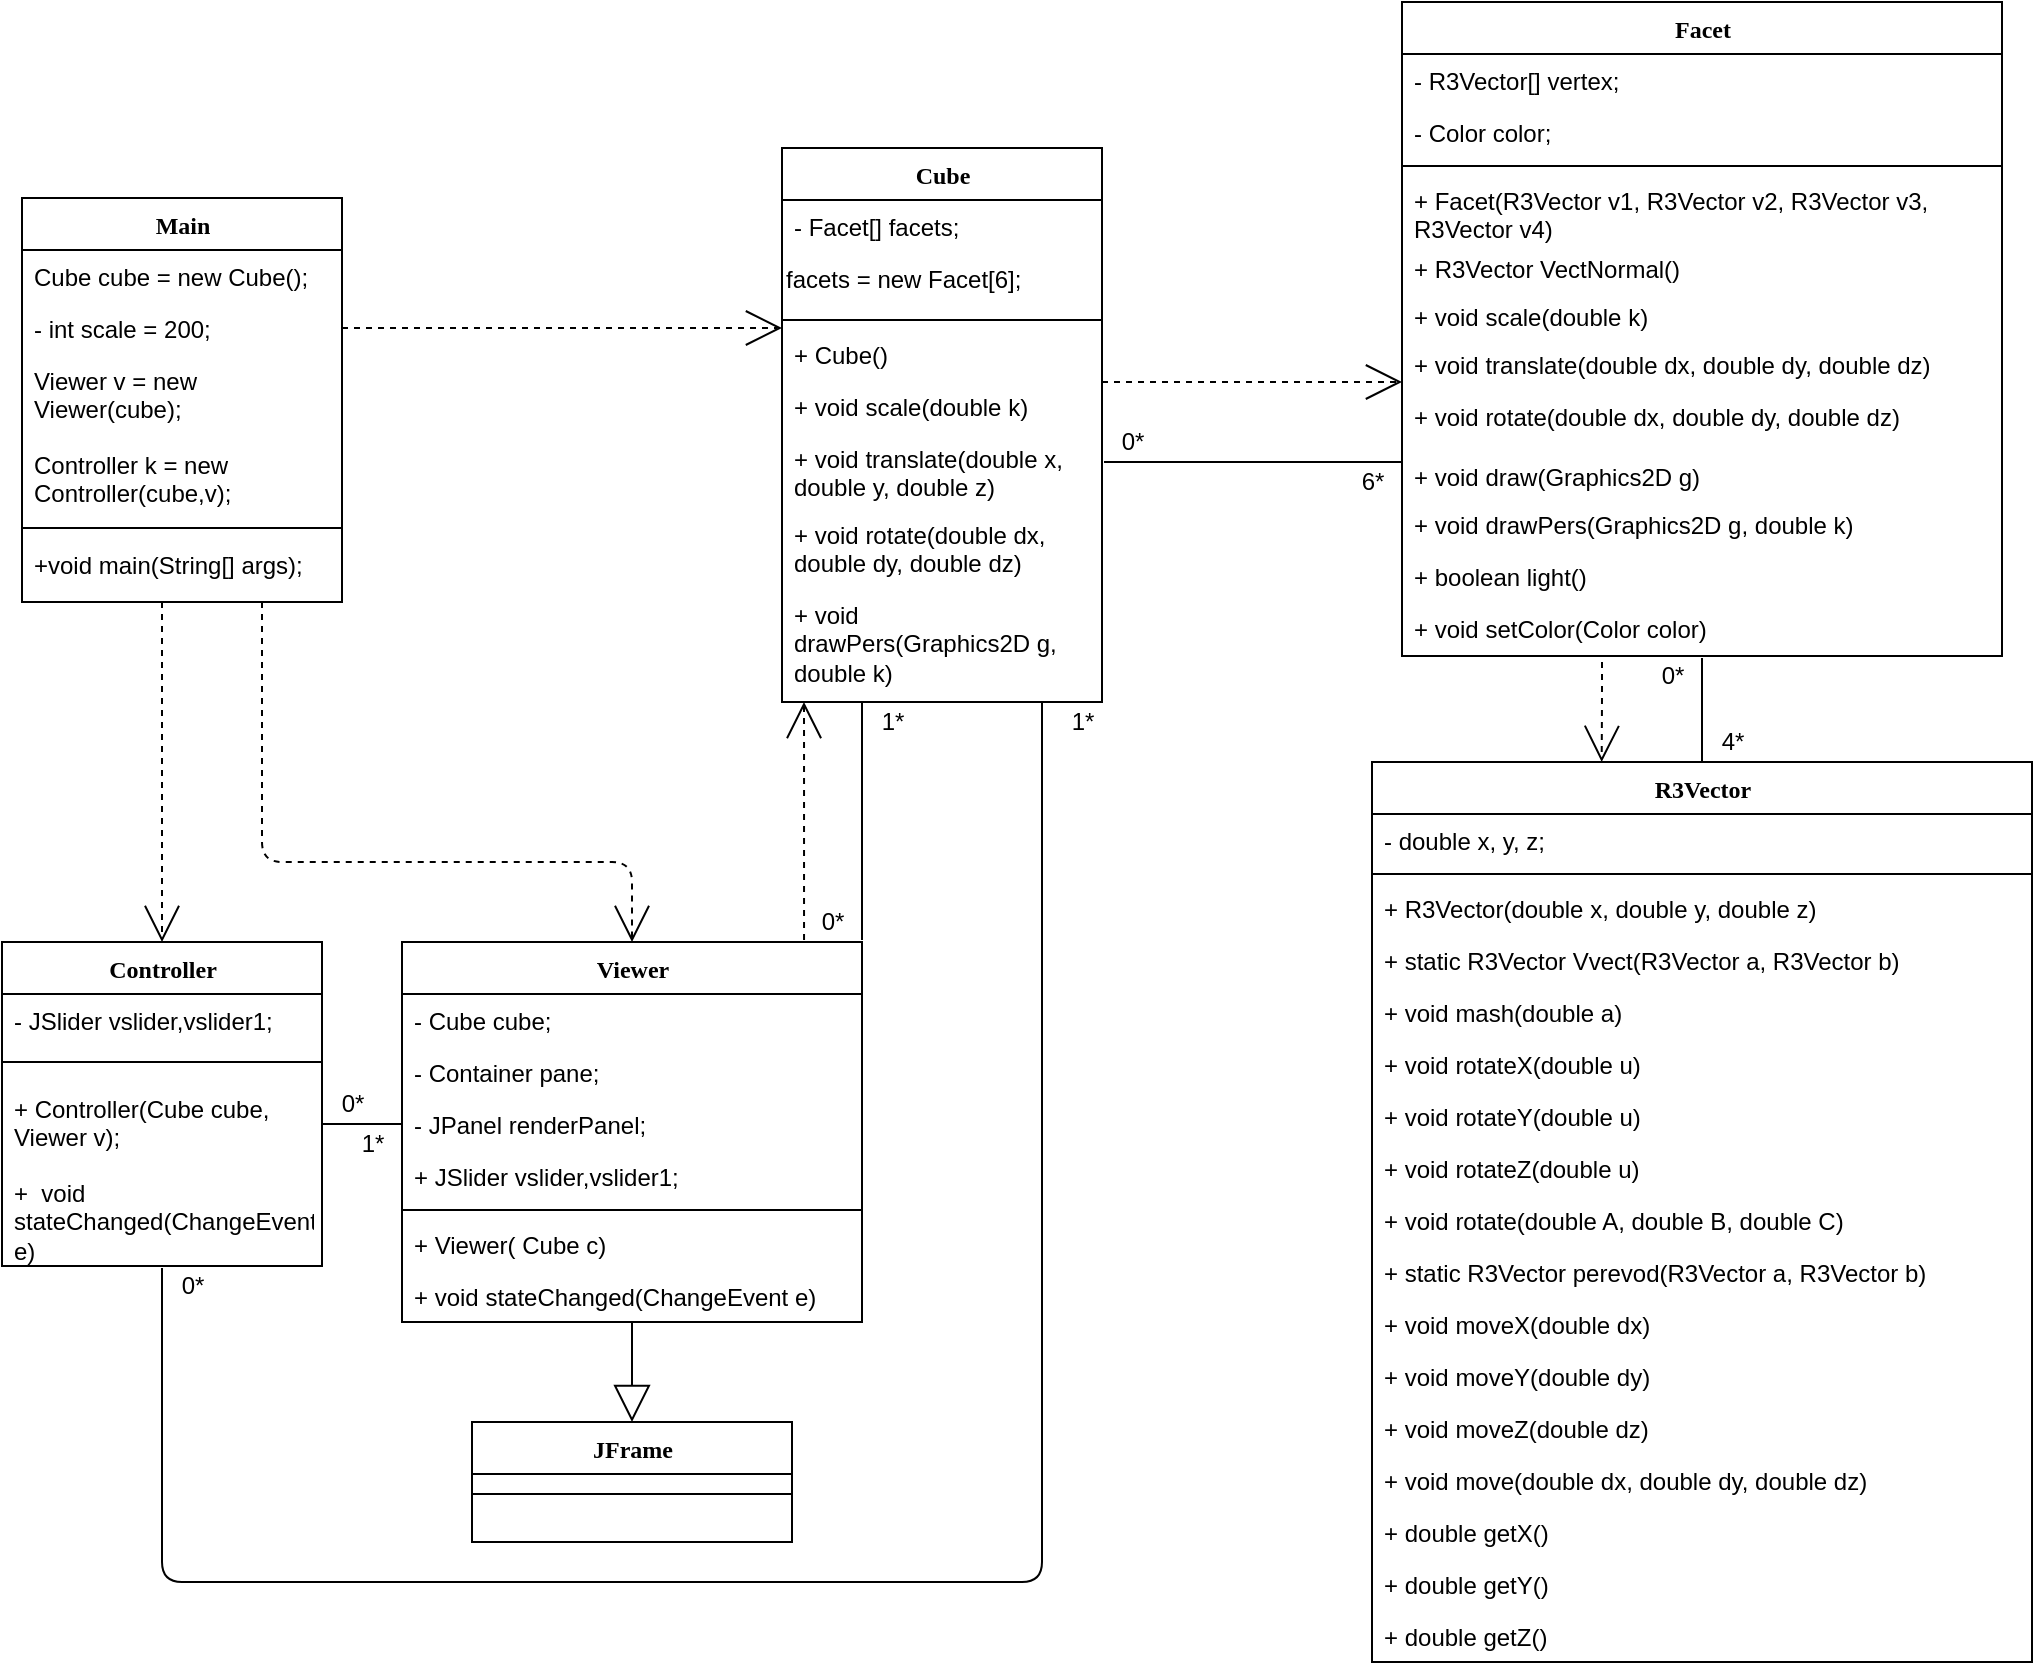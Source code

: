 <mxfile version="12.6.1" type="github"><diagram name="Page-1" id="9f46799a-70d6-7492-0946-bef42562c5a5"><mxGraphModel dx="1100" dy="582" grid="1" gridSize="10" guides="1" tooltips="1" connect="1" arrows="1" fold="1" page="1" pageScale="1" pageWidth="1100" pageHeight="850" background="#ffffff" math="0" shadow="0"><root><mxCell id="0"/><mxCell id="1" parent="0"/><mxCell id="78961159f06e98e8-17" value="Main" style="swimlane;html=1;fontStyle=1;align=center;verticalAlign=top;childLayout=stackLayout;horizontal=1;startSize=26;horizontalStack=0;resizeParent=1;resizeLast=0;collapsible=1;marginBottom=0;swimlaneFillColor=#ffffff;rounded=0;shadow=0;comic=0;labelBackgroundColor=none;strokeWidth=1;fillColor=none;fontFamily=Verdana;fontSize=12" parent="1" vertex="1"><mxGeometry x="50" y="108" width="160" height="202" as="geometry"/></mxCell><mxCell id="78961159f06e98e8-21" value="Cube cube = new Cube();" style="text;html=1;strokeColor=none;fillColor=none;align=left;verticalAlign=top;spacingLeft=4;spacingRight=4;whiteSpace=wrap;overflow=hidden;rotatable=0;points=[[0,0.5],[1,0.5]];portConstraint=eastwest;" parent="78961159f06e98e8-17" vertex="1"><mxGeometry y="26" width="160" height="26" as="geometry"/></mxCell><mxCell id="78961159f06e98e8-23" value="-&amp;nbsp;int scale = 200;" style="text;html=1;strokeColor=none;fillColor=none;align=left;verticalAlign=top;spacingLeft=4;spacingRight=4;whiteSpace=wrap;overflow=hidden;rotatable=0;points=[[0,0.5],[1,0.5]];portConstraint=eastwest;" parent="78961159f06e98e8-17" vertex="1"><mxGeometry y="52" width="160" height="26" as="geometry"/></mxCell><mxCell id="78961159f06e98e8-25" value="Viewer v = new Viewer(cube);" style="text;html=1;strokeColor=none;fillColor=none;align=left;verticalAlign=top;spacingLeft=4;spacingRight=4;whiteSpace=wrap;overflow=hidden;rotatable=0;points=[[0,0.5],[1,0.5]];portConstraint=eastwest;" parent="78961159f06e98e8-17" vertex="1"><mxGeometry y="78" width="160" height="42" as="geometry"/></mxCell><mxCell id="78961159f06e98e8-24" value="Controller k = new Controller(cube,v);" style="text;html=1;strokeColor=none;fillColor=none;align=left;verticalAlign=top;spacingLeft=4;spacingRight=4;whiteSpace=wrap;overflow=hidden;rotatable=0;points=[[0,0.5],[1,0.5]];portConstraint=eastwest;" parent="78961159f06e98e8-17" vertex="1"><mxGeometry y="120" width="160" height="40" as="geometry"/></mxCell><mxCell id="78961159f06e98e8-19" value="" style="line;html=1;strokeWidth=1;fillColor=none;align=left;verticalAlign=middle;spacingTop=-1;spacingLeft=3;spacingRight=3;rotatable=0;labelPosition=right;points=[];portConstraint=eastwest;" parent="78961159f06e98e8-17" vertex="1"><mxGeometry y="160" width="160" height="10" as="geometry"/></mxCell><mxCell id="78961159f06e98e8-20" value="+void main(String[] args);" style="text;html=1;strokeColor=none;fillColor=none;align=left;verticalAlign=top;spacingLeft=4;spacingRight=4;whiteSpace=wrap;overflow=hidden;rotatable=0;points=[[0,0.5],[1,0.5]];portConstraint=eastwest;" parent="78961159f06e98e8-17" vertex="1"><mxGeometry y="170" width="160" height="26" as="geometry"/></mxCell><mxCell id="78961159f06e98e8-30" value="Cube" style="swimlane;html=1;fontStyle=1;align=center;verticalAlign=top;childLayout=stackLayout;horizontal=1;startSize=26;horizontalStack=0;resizeParent=1;resizeLast=0;collapsible=1;marginBottom=0;swimlaneFillColor=#ffffff;rounded=0;shadow=0;comic=0;labelBackgroundColor=none;strokeWidth=1;fillColor=none;fontFamily=Verdana;fontSize=12" parent="1" vertex="1"><mxGeometry x="430" y="83" width="160" height="277" as="geometry"/></mxCell><mxCell id="78961159f06e98e8-31" value="-&amp;nbsp;Facet[] facets;" style="text;html=1;strokeColor=none;fillColor=none;align=left;verticalAlign=top;spacingLeft=4;spacingRight=4;whiteSpace=wrap;overflow=hidden;rotatable=0;points=[[0,0.5],[1,0.5]];portConstraint=eastwest;" parent="78961159f06e98e8-30" vertex="1"><mxGeometry y="26" width="160" height="26" as="geometry"/></mxCell><mxCell id="7Vi1hCQxp2awUaXd2gyQ-91" value="facets = new Facet[6];" style="text;html=1;" vertex="1" parent="78961159f06e98e8-30"><mxGeometry y="52" width="160" height="30" as="geometry"/></mxCell><mxCell id="78961159f06e98e8-38" value="" style="line;html=1;strokeWidth=1;fillColor=none;align=left;verticalAlign=middle;spacingTop=-1;spacingLeft=3;spacingRight=3;rotatable=0;labelPosition=right;points=[];portConstraint=eastwest;" parent="78961159f06e98e8-30" vertex="1"><mxGeometry y="82" width="160" height="8" as="geometry"/></mxCell><mxCell id="78961159f06e98e8-39" value="+&amp;nbsp;Cube()" style="text;html=1;strokeColor=none;fillColor=none;align=left;verticalAlign=top;spacingLeft=4;spacingRight=4;whiteSpace=wrap;overflow=hidden;rotatable=0;points=[[0,0.5],[1,0.5]];portConstraint=eastwest;" parent="78961159f06e98e8-30" vertex="1"><mxGeometry y="90" width="160" height="26" as="geometry"/></mxCell><mxCell id="78961159f06e98e8-40" value="+&amp;nbsp;void scale(double k)" style="text;html=1;strokeColor=none;fillColor=none;align=left;verticalAlign=top;spacingLeft=4;spacingRight=4;whiteSpace=wrap;overflow=hidden;rotatable=0;points=[[0,0.5],[1,0.5]];portConstraint=eastwest;" parent="78961159f06e98e8-30" vertex="1"><mxGeometry y="116" width="160" height="26" as="geometry"/></mxCell><mxCell id="78961159f06e98e8-42" value="+&amp;nbsp;void translate(double x, double y, double z)" style="text;html=1;strokeColor=none;fillColor=none;align=left;verticalAlign=top;spacingLeft=4;spacingRight=4;whiteSpace=wrap;overflow=hidden;rotatable=0;points=[[0,0.5],[1,0.5]];portConstraint=eastwest;" parent="78961159f06e98e8-30" vertex="1"><mxGeometry y="142" width="160" height="38" as="geometry"/></mxCell><mxCell id="7Vi1hCQxp2awUaXd2gyQ-45" value="+&amp;nbsp;void rotate(double dx, double dy, double dz)" style="text;html=1;strokeColor=none;fillColor=none;align=left;verticalAlign=top;spacingLeft=4;spacingRight=4;whiteSpace=wrap;overflow=hidden;rotatable=0;points=[[0,0.5],[1,0.5]];portConstraint=eastwest;" vertex="1" parent="78961159f06e98e8-30"><mxGeometry y="180" width="160" height="40" as="geometry"/></mxCell><mxCell id="7Vi1hCQxp2awUaXd2gyQ-47" value="+&amp;nbsp;void drawPers(Graphics2D g, double k)" style="text;html=1;strokeColor=none;fillColor=none;align=left;verticalAlign=top;spacingLeft=4;spacingRight=4;whiteSpace=wrap;overflow=hidden;rotatable=0;points=[[0,0.5],[1,0.5]];portConstraint=eastwest;" vertex="1" parent="78961159f06e98e8-30"><mxGeometry y="220" width="160" height="50" as="geometry"/></mxCell><mxCell id="78961159f06e98e8-43" value="Facet" style="swimlane;html=1;fontStyle=1;align=center;verticalAlign=top;childLayout=stackLayout;horizontal=1;startSize=26;horizontalStack=0;resizeParent=1;resizeLast=0;collapsible=1;marginBottom=0;swimlaneFillColor=#ffffff;rounded=0;shadow=0;comic=0;labelBackgroundColor=none;strokeWidth=1;fillColor=none;fontFamily=Verdana;fontSize=12" parent="1" vertex="1"><mxGeometry x="740" y="10" width="300" height="327" as="geometry"/></mxCell><mxCell id="78961159f06e98e8-44" value="- R3Vector[] vertex;" style="text;html=1;strokeColor=none;fillColor=none;align=left;verticalAlign=top;spacingLeft=4;spacingRight=4;whiteSpace=wrap;overflow=hidden;rotatable=0;points=[[0,0.5],[1,0.5]];portConstraint=eastwest;" parent="78961159f06e98e8-43" vertex="1"><mxGeometry y="26" width="300" height="26" as="geometry"/></mxCell><mxCell id="78961159f06e98e8-45" value="- Color color;" style="text;html=1;strokeColor=none;fillColor=none;align=left;verticalAlign=top;spacingLeft=4;spacingRight=4;whiteSpace=wrap;overflow=hidden;rotatable=0;points=[[0,0.5],[1,0.5]];portConstraint=eastwest;" parent="78961159f06e98e8-43" vertex="1"><mxGeometry y="52" width="300" height="26" as="geometry"/></mxCell><mxCell id="78961159f06e98e8-51" value="" style="line;html=1;strokeWidth=1;fillColor=none;align=left;verticalAlign=middle;spacingTop=-1;spacingLeft=3;spacingRight=3;rotatable=0;labelPosition=right;points=[];portConstraint=eastwest;" parent="78961159f06e98e8-43" vertex="1"><mxGeometry y="78" width="300" height="8" as="geometry"/></mxCell><mxCell id="7Vi1hCQxp2awUaXd2gyQ-6" value="+&amp;nbsp;Facet(R3Vector v1, R3Vector v2, R3Vector v3, R3Vector v4)" style="text;html=1;strokeColor=none;fillColor=none;align=left;verticalAlign=top;spacingLeft=4;spacingRight=4;whiteSpace=wrap;overflow=hidden;rotatable=0;points=[[0,0.5],[1,0.5]];portConstraint=eastwest;" vertex="1" parent="78961159f06e98e8-43"><mxGeometry y="86" width="300" height="34" as="geometry"/></mxCell><mxCell id="78961159f06e98e8-53" value="+&amp;nbsp;R3Vector VectNormal()" style="text;html=1;strokeColor=none;fillColor=none;align=left;verticalAlign=top;spacingLeft=4;spacingRight=4;whiteSpace=wrap;overflow=hidden;rotatable=0;points=[[0,0.5],[1,0.5]];portConstraint=eastwest;" parent="78961159f06e98e8-43" vertex="1"><mxGeometry y="120" width="300" height="24" as="geometry"/></mxCell><mxCell id="7Vi1hCQxp2awUaXd2gyQ-38" value="+&amp;nbsp;void scale(double k)" style="text;html=1;strokeColor=none;fillColor=none;align=left;verticalAlign=top;spacingLeft=4;spacingRight=4;whiteSpace=wrap;overflow=hidden;rotatable=0;points=[[0,0.5],[1,0.5]];portConstraint=eastwest;" vertex="1" parent="78961159f06e98e8-43"><mxGeometry y="144" width="300" height="24" as="geometry"/></mxCell><mxCell id="7Vi1hCQxp2awUaXd2gyQ-39" value="+&amp;nbsp;void translate(double dx, double dy, double dz)" style="text;html=1;strokeColor=none;fillColor=none;align=left;verticalAlign=top;spacingLeft=4;spacingRight=4;whiteSpace=wrap;overflow=hidden;rotatable=0;points=[[0,0.5],[1,0.5]];portConstraint=eastwest;" vertex="1" parent="78961159f06e98e8-43"><mxGeometry y="168" width="300" height="26" as="geometry"/></mxCell><mxCell id="7Vi1hCQxp2awUaXd2gyQ-40" value="+&amp;nbsp;void rotate(double dx, double dy, double dz)" style="text;html=1;strokeColor=none;fillColor=none;align=left;verticalAlign=top;spacingLeft=4;spacingRight=4;whiteSpace=wrap;overflow=hidden;rotatable=0;points=[[0,0.5],[1,0.5]];portConstraint=eastwest;" vertex="1" parent="78961159f06e98e8-43"><mxGeometry y="194" width="300" height="30" as="geometry"/></mxCell><mxCell id="7Vi1hCQxp2awUaXd2gyQ-41" value="+&amp;nbsp;void draw(Graphics2D g)" style="text;html=1;strokeColor=none;fillColor=none;align=left;verticalAlign=top;spacingLeft=4;spacingRight=4;whiteSpace=wrap;overflow=hidden;rotatable=0;points=[[0,0.5],[1,0.5]];portConstraint=eastwest;" vertex="1" parent="78961159f06e98e8-43"><mxGeometry y="224" width="300" height="24" as="geometry"/></mxCell><mxCell id="7Vi1hCQxp2awUaXd2gyQ-42" value="+&amp;nbsp;void drawPers(Graphics2D g, double k)" style="text;html=1;strokeColor=none;fillColor=none;align=left;verticalAlign=top;spacingLeft=4;spacingRight=4;whiteSpace=wrap;overflow=hidden;rotatable=0;points=[[0,0.5],[1,0.5]];portConstraint=eastwest;" vertex="1" parent="78961159f06e98e8-43"><mxGeometry y="248" width="300" height="26" as="geometry"/></mxCell><mxCell id="7Vi1hCQxp2awUaXd2gyQ-43" value="+&amp;nbsp;boolean light()" style="text;html=1;strokeColor=none;fillColor=none;align=left;verticalAlign=top;spacingLeft=4;spacingRight=4;whiteSpace=wrap;overflow=hidden;rotatable=0;points=[[0,0.5],[1,0.5]];portConstraint=eastwest;" vertex="1" parent="78961159f06e98e8-43"><mxGeometry y="274" width="300" height="26" as="geometry"/></mxCell><mxCell id="7Vi1hCQxp2awUaXd2gyQ-44" value="+&amp;nbsp;void setColor(Color color)" style="text;html=1;strokeColor=none;fillColor=none;align=left;verticalAlign=top;spacingLeft=4;spacingRight=4;whiteSpace=wrap;overflow=hidden;rotatable=0;points=[[0,0.5],[1,0.5]];portConstraint=eastwest;" vertex="1" parent="78961159f06e98e8-43"><mxGeometry y="300" width="300" height="26" as="geometry"/></mxCell><mxCell id="78961159f06e98e8-129" style="edgeStyle=elbowEdgeStyle;html=1;labelBackgroundColor=none;startFill=0;startSize=8;endArrow=open;endFill=0;endSize=16;fontFamily=Verdana;fontSize=12;elbow=vertical;dashed=1;entryX=0.5;entryY=0;entryDx=0;entryDy=0;" parent="1" target="7Vi1hCQxp2awUaXd2gyQ-9" edge="1"><mxGeometry relative="1" as="geometry"><mxPoint x="120" y="310" as="sourcePoint"/></mxGeometry></mxCell><mxCell id="78961159f06e98e8-69" value="R3Vector" style="swimlane;html=1;fontStyle=1;align=center;verticalAlign=top;childLayout=stackLayout;horizontal=1;startSize=26;horizontalStack=0;resizeParent=1;resizeLast=0;collapsible=1;marginBottom=0;swimlaneFillColor=#ffffff;rounded=0;shadow=0;comic=0;labelBackgroundColor=none;strokeWidth=1;fillColor=none;fontFamily=Verdana;fontSize=12" parent="1" vertex="1"><mxGeometry x="725" y="390" width="330" height="450" as="geometry"/></mxCell><mxCell id="78961159f06e98e8-70" value="-&amp;nbsp;double x, y, z;" style="text;html=1;strokeColor=none;fillColor=none;align=left;verticalAlign=top;spacingLeft=4;spacingRight=4;whiteSpace=wrap;overflow=hidden;rotatable=0;points=[[0,0.5],[1,0.5]];portConstraint=eastwest;" parent="78961159f06e98e8-69" vertex="1"><mxGeometry y="26" width="330" height="26" as="geometry"/></mxCell><mxCell id="78961159f06e98e8-77" value="" style="line;html=1;strokeWidth=1;fillColor=none;align=left;verticalAlign=middle;spacingTop=-1;spacingLeft=3;spacingRight=3;rotatable=0;labelPosition=right;points=[];portConstraint=eastwest;" parent="78961159f06e98e8-69" vertex="1"><mxGeometry y="52" width="330" height="8" as="geometry"/></mxCell><mxCell id="78961159f06e98e8-78" value="+&amp;nbsp;R3Vector(double x, double y, double z)" style="text;html=1;strokeColor=none;fillColor=none;align=left;verticalAlign=top;spacingLeft=4;spacingRight=4;whiteSpace=wrap;overflow=hidden;rotatable=0;points=[[0,0.5],[1,0.5]];portConstraint=eastwest;" parent="78961159f06e98e8-69" vertex="1"><mxGeometry y="60" width="330" height="26" as="geometry"/></mxCell><mxCell id="78961159f06e98e8-79" value="+&amp;nbsp;static R3Vector Vvect(R3Vector a, R3Vector b)" style="text;html=1;strokeColor=none;fillColor=none;align=left;verticalAlign=top;spacingLeft=4;spacingRight=4;whiteSpace=wrap;overflow=hidden;rotatable=0;points=[[0,0.5],[1,0.5]];portConstraint=eastwest;" parent="78961159f06e98e8-69" vertex="1"><mxGeometry y="86" width="330" height="26" as="geometry"/></mxCell><mxCell id="78961159f06e98e8-80" value="+&amp;nbsp;void mash(double a)" style="text;html=1;strokeColor=none;fillColor=none;align=left;verticalAlign=top;spacingLeft=4;spacingRight=4;whiteSpace=wrap;overflow=hidden;rotatable=0;points=[[0,0.5],[1,0.5]];portConstraint=eastwest;" parent="78961159f06e98e8-69" vertex="1"><mxGeometry y="112" width="330" height="26" as="geometry"/></mxCell><mxCell id="78961159f06e98e8-81" value="+&amp;nbsp;void rotateX(double u)" style="text;html=1;strokeColor=none;fillColor=none;align=left;verticalAlign=top;spacingLeft=4;spacingRight=4;whiteSpace=wrap;overflow=hidden;rotatable=0;points=[[0,0.5],[1,0.5]];portConstraint=eastwest;" parent="78961159f06e98e8-69" vertex="1"><mxGeometry y="138" width="330" height="26" as="geometry"/></mxCell><mxCell id="7Vi1hCQxp2awUaXd2gyQ-48" value="+&amp;nbsp;void rotateY(double u)" style="text;html=1;strokeColor=none;fillColor=none;align=left;verticalAlign=top;spacingLeft=4;spacingRight=4;whiteSpace=wrap;overflow=hidden;rotatable=0;points=[[0,0.5],[1,0.5]];portConstraint=eastwest;" vertex="1" parent="78961159f06e98e8-69"><mxGeometry y="164" width="330" height="26" as="geometry"/></mxCell><mxCell id="7Vi1hCQxp2awUaXd2gyQ-49" value="+&amp;nbsp;void rotateZ(double u)" style="text;html=1;strokeColor=none;fillColor=none;align=left;verticalAlign=top;spacingLeft=4;spacingRight=4;whiteSpace=wrap;overflow=hidden;rotatable=0;points=[[0,0.5],[1,0.5]];portConstraint=eastwest;" vertex="1" parent="78961159f06e98e8-69"><mxGeometry y="190" width="330" height="26" as="geometry"/></mxCell><mxCell id="7Vi1hCQxp2awUaXd2gyQ-51" value="+&amp;nbsp;void rotate(double A, double B, double C)" style="text;html=1;strokeColor=none;fillColor=none;align=left;verticalAlign=top;spacingLeft=4;spacingRight=4;whiteSpace=wrap;overflow=hidden;rotatable=0;points=[[0,0.5],[1,0.5]];portConstraint=eastwest;" vertex="1" parent="78961159f06e98e8-69"><mxGeometry y="216" width="330" height="26" as="geometry"/></mxCell><mxCell id="7Vi1hCQxp2awUaXd2gyQ-52" value="+&amp;nbsp;static R3Vector perevod(R3Vector a, R3Vector b)" style="text;html=1;strokeColor=none;fillColor=none;align=left;verticalAlign=top;spacingLeft=4;spacingRight=4;whiteSpace=wrap;overflow=hidden;rotatable=0;points=[[0,0.5],[1,0.5]];portConstraint=eastwest;" vertex="1" parent="78961159f06e98e8-69"><mxGeometry y="242" width="330" height="26" as="geometry"/></mxCell><mxCell id="7Vi1hCQxp2awUaXd2gyQ-53" value="+&amp;nbsp;void moveX(double dx)" style="text;html=1;strokeColor=none;fillColor=none;align=left;verticalAlign=top;spacingLeft=4;spacingRight=4;whiteSpace=wrap;overflow=hidden;rotatable=0;points=[[0,0.5],[1,0.5]];portConstraint=eastwest;" vertex="1" parent="78961159f06e98e8-69"><mxGeometry y="268" width="330" height="26" as="geometry"/></mxCell><mxCell id="7Vi1hCQxp2awUaXd2gyQ-54" value="+&amp;nbsp;void moveY(double dy)" style="text;html=1;strokeColor=none;fillColor=none;align=left;verticalAlign=top;spacingLeft=4;spacingRight=4;whiteSpace=wrap;overflow=hidden;rotatable=0;points=[[0,0.5],[1,0.5]];portConstraint=eastwest;" vertex="1" parent="78961159f06e98e8-69"><mxGeometry y="294" width="330" height="26" as="geometry"/></mxCell><mxCell id="7Vi1hCQxp2awUaXd2gyQ-55" value="+&amp;nbsp;void moveZ(double dz)" style="text;html=1;strokeColor=none;fillColor=none;align=left;verticalAlign=top;spacingLeft=4;spacingRight=4;whiteSpace=wrap;overflow=hidden;rotatable=0;points=[[0,0.5],[1,0.5]];portConstraint=eastwest;" vertex="1" parent="78961159f06e98e8-69"><mxGeometry y="320" width="330" height="26" as="geometry"/></mxCell><mxCell id="7Vi1hCQxp2awUaXd2gyQ-56" value="+&amp;nbsp;void move(double dx, double dy, double dz)" style="text;html=1;strokeColor=none;fillColor=none;align=left;verticalAlign=top;spacingLeft=4;spacingRight=4;whiteSpace=wrap;overflow=hidden;rotatable=0;points=[[0,0.5],[1,0.5]];portConstraint=eastwest;" vertex="1" parent="78961159f06e98e8-69"><mxGeometry y="346" width="330" height="26" as="geometry"/></mxCell><mxCell id="7Vi1hCQxp2awUaXd2gyQ-57" value="+&amp;nbsp;double getX()" style="text;html=1;strokeColor=none;fillColor=none;align=left;verticalAlign=top;spacingLeft=4;spacingRight=4;whiteSpace=wrap;overflow=hidden;rotatable=0;points=[[0,0.5],[1,0.5]];portConstraint=eastwest;" vertex="1" parent="78961159f06e98e8-69"><mxGeometry y="372" width="330" height="26" as="geometry"/></mxCell><mxCell id="7Vi1hCQxp2awUaXd2gyQ-58" value="+&amp;nbsp;double getY()" style="text;html=1;strokeColor=none;fillColor=none;align=left;verticalAlign=top;spacingLeft=4;spacingRight=4;whiteSpace=wrap;overflow=hidden;rotatable=0;points=[[0,0.5],[1,0.5]];portConstraint=eastwest;" vertex="1" parent="78961159f06e98e8-69"><mxGeometry y="398" width="330" height="26" as="geometry"/></mxCell><mxCell id="7Vi1hCQxp2awUaXd2gyQ-59" value="+&amp;nbsp;double getZ()" style="text;html=1;strokeColor=none;fillColor=none;align=left;verticalAlign=top;spacingLeft=4;spacingRight=4;whiteSpace=wrap;overflow=hidden;rotatable=0;points=[[0,0.5],[1,0.5]];portConstraint=eastwest;" vertex="1" parent="78961159f06e98e8-69"><mxGeometry y="424" width="330" height="20" as="geometry"/></mxCell><mxCell id="7Vi1hCQxp2awUaXd2gyQ-2" style="edgeStyle=elbowEdgeStyle;html=1;labelBackgroundColor=none;startFill=0;startSize=8;endArrow=open;endFill=0;endSize=16;fontFamily=Verdana;fontSize=12;elbow=vertical;dashed=1;entryX=0;entryY=0.5;entryDx=0;entryDy=0;" edge="1" parent="1"><mxGeometry relative="1" as="geometry"><mxPoint x="590" y="200" as="sourcePoint"/><mxPoint x="740" y="200" as="targetPoint"/><Array as="points"><mxPoint x="590" y="200"/></Array></mxGeometry></mxCell><mxCell id="7Vi1hCQxp2awUaXd2gyQ-5" value="" style="endArrow=none;html=1;" edge="1" parent="1"><mxGeometry width="50" height="50" relative="1" as="geometry"><mxPoint x="740" y="240" as="sourcePoint"/><mxPoint x="591" y="240" as="targetPoint"/></mxGeometry></mxCell><mxCell id="7Vi1hCQxp2awUaXd2gyQ-9" value="Controller" style="swimlane;html=1;fontStyle=1;align=center;verticalAlign=top;childLayout=stackLayout;horizontal=1;startSize=26;horizontalStack=0;resizeParent=1;resizeLast=0;collapsible=1;marginBottom=0;swimlaneFillColor=#ffffff;rounded=0;shadow=0;comic=0;labelBackgroundColor=none;strokeWidth=1;fillColor=none;fontFamily=Verdana;fontSize=12" vertex="1" parent="1"><mxGeometry x="40" y="480" width="160" height="162" as="geometry"/></mxCell><mxCell id="7Vi1hCQxp2awUaXd2gyQ-10" value="- JSlider vslider,vslider1;" style="text;html=1;strokeColor=none;fillColor=none;align=left;verticalAlign=top;spacingLeft=4;spacingRight=4;whiteSpace=wrap;overflow=hidden;rotatable=0;points=[[0,0.5],[1,0.5]];portConstraint=eastwest;" vertex="1" parent="7Vi1hCQxp2awUaXd2gyQ-9"><mxGeometry y="26" width="160" height="24" as="geometry"/></mxCell><mxCell id="7Vi1hCQxp2awUaXd2gyQ-17" value="" style="line;html=1;strokeWidth=1;fillColor=none;align=left;verticalAlign=middle;spacingTop=-1;spacingLeft=3;spacingRight=3;rotatable=0;labelPosition=right;points=[];portConstraint=eastwest;" vertex="1" parent="7Vi1hCQxp2awUaXd2gyQ-9"><mxGeometry y="50" width="160" height="20" as="geometry"/></mxCell><mxCell id="7Vi1hCQxp2awUaXd2gyQ-18" value="+&amp;nbsp;Controller(Cube cube, Viewer v);" style="text;html=1;strokeColor=none;fillColor=none;align=left;verticalAlign=top;spacingLeft=4;spacingRight=4;whiteSpace=wrap;overflow=hidden;rotatable=0;points=[[0,0.5],[1,0.5]];portConstraint=eastwest;" vertex="1" parent="7Vi1hCQxp2awUaXd2gyQ-9"><mxGeometry y="70" width="160" height="42" as="geometry"/></mxCell><mxCell id="7Vi1hCQxp2awUaXd2gyQ-19" value="+&amp;nbsp; void stateChanged(ChangeEvent e)" style="text;html=1;strokeColor=none;fillColor=none;align=left;verticalAlign=top;spacingLeft=4;spacingRight=4;whiteSpace=wrap;overflow=hidden;rotatable=0;points=[[0,0.5],[1,0.5]];portConstraint=eastwest;" vertex="1" parent="7Vi1hCQxp2awUaXd2gyQ-9"><mxGeometry y="112" width="160" height="50" as="geometry"/></mxCell><mxCell id="7Vi1hCQxp2awUaXd2gyQ-21" value="Viewer" style="swimlane;html=1;fontStyle=1;align=center;verticalAlign=top;childLayout=stackLayout;horizontal=1;startSize=26;horizontalStack=0;resizeParent=1;resizeLast=0;collapsible=1;marginBottom=0;swimlaneFillColor=#ffffff;rounded=0;shadow=0;comic=0;labelBackgroundColor=none;strokeWidth=1;fillColor=none;fontFamily=Verdana;fontSize=12" vertex="1" parent="1"><mxGeometry x="240" y="480" width="230" height="190" as="geometry"/></mxCell><mxCell id="7Vi1hCQxp2awUaXd2gyQ-22" value="-&amp;nbsp;Cube cube;" style="text;html=1;strokeColor=none;fillColor=none;align=left;verticalAlign=top;spacingLeft=4;spacingRight=4;whiteSpace=wrap;overflow=hidden;rotatable=0;points=[[0,0.5],[1,0.5]];portConstraint=eastwest;" vertex="1" parent="7Vi1hCQxp2awUaXd2gyQ-21"><mxGeometry y="26" width="230" height="26" as="geometry"/></mxCell><mxCell id="7Vi1hCQxp2awUaXd2gyQ-23" value="-&amp;nbsp;Container pane;" style="text;html=1;strokeColor=none;fillColor=none;align=left;verticalAlign=top;spacingLeft=4;spacingRight=4;whiteSpace=wrap;overflow=hidden;rotatable=0;points=[[0,0.5],[1,0.5]];portConstraint=eastwest;" vertex="1" parent="7Vi1hCQxp2awUaXd2gyQ-21"><mxGeometry y="52" width="230" height="26" as="geometry"/></mxCell><mxCell id="7Vi1hCQxp2awUaXd2gyQ-24" value="-&amp;nbsp;JPanel renderPanel;" style="text;html=1;strokeColor=none;fillColor=none;align=left;verticalAlign=top;spacingLeft=4;spacingRight=4;whiteSpace=wrap;overflow=hidden;rotatable=0;points=[[0,0.5],[1,0.5]];portConstraint=eastwest;" vertex="1" parent="7Vi1hCQxp2awUaXd2gyQ-21"><mxGeometry y="78" width="230" height="26" as="geometry"/></mxCell><mxCell id="7Vi1hCQxp2awUaXd2gyQ-25" value="+&amp;nbsp;JSlider vslider,vslider1;" style="text;html=1;strokeColor=none;fillColor=none;align=left;verticalAlign=top;spacingLeft=4;spacingRight=4;whiteSpace=wrap;overflow=hidden;rotatable=0;points=[[0,0.5],[1,0.5]];portConstraint=eastwest;" vertex="1" parent="7Vi1hCQxp2awUaXd2gyQ-21"><mxGeometry y="104" width="230" height="26" as="geometry"/></mxCell><mxCell id="7Vi1hCQxp2awUaXd2gyQ-29" value="" style="line;html=1;strokeWidth=1;fillColor=none;align=left;verticalAlign=middle;spacingTop=-1;spacingLeft=3;spacingRight=3;rotatable=0;labelPosition=right;points=[];portConstraint=eastwest;" vertex="1" parent="7Vi1hCQxp2awUaXd2gyQ-21"><mxGeometry y="130" width="230" height="8" as="geometry"/></mxCell><mxCell id="7Vi1hCQxp2awUaXd2gyQ-30" value="+&amp;nbsp;Viewer( Cube c)" style="text;html=1;strokeColor=none;fillColor=none;align=left;verticalAlign=top;spacingLeft=4;spacingRight=4;whiteSpace=wrap;overflow=hidden;rotatable=0;points=[[0,0.5],[1,0.5]];portConstraint=eastwest;" vertex="1" parent="7Vi1hCQxp2awUaXd2gyQ-21"><mxGeometry y="138" width="230" height="26" as="geometry"/></mxCell><mxCell id="7Vi1hCQxp2awUaXd2gyQ-31" value="+&amp;nbsp;void stateChanged(ChangeEvent e)" style="text;html=1;strokeColor=none;fillColor=none;align=left;verticalAlign=top;spacingLeft=4;spacingRight=4;whiteSpace=wrap;overflow=hidden;rotatable=0;points=[[0,0.5],[1,0.5]];portConstraint=eastwest;" vertex="1" parent="7Vi1hCQxp2awUaXd2gyQ-21"><mxGeometry y="164" width="230" height="26" as="geometry"/></mxCell><mxCell id="7Vi1hCQxp2awUaXd2gyQ-34" style="edgeStyle=elbowEdgeStyle;html=1;labelBackgroundColor=none;startFill=0;startSize=8;endArrow=open;endFill=0;endSize=16;fontFamily=Verdana;fontSize=12;elbow=vertical;dashed=1;exitX=0.75;exitY=1;exitDx=0;exitDy=0;entryX=0.5;entryY=0;entryDx=0;entryDy=0;" edge="1" parent="1" source="78961159f06e98e8-17" target="7Vi1hCQxp2awUaXd2gyQ-21"><mxGeometry relative="1" as="geometry"><mxPoint x="280" y="270" as="sourcePoint"/><mxPoint x="480.08" y="360" as="targetPoint"/><Array as="points"><mxPoint x="160" y="440"/><mxPoint x="270" y="440"/><mxPoint x="390" y="440"/></Array></mxGeometry></mxCell><mxCell id="7Vi1hCQxp2awUaXd2gyQ-61" value="JFrame" style="swimlane;html=1;fontStyle=1;align=center;verticalAlign=top;childLayout=stackLayout;horizontal=1;startSize=26;horizontalStack=0;resizeParent=1;resizeLast=0;collapsible=1;marginBottom=0;swimlaneFillColor=#ffffff;rounded=0;shadow=0;comic=0;labelBackgroundColor=none;strokeWidth=1;fillColor=none;fontFamily=Verdana;fontSize=12" vertex="1" parent="1"><mxGeometry x="275" y="720" width="160" height="60" as="geometry"/></mxCell><mxCell id="7Vi1hCQxp2awUaXd2gyQ-63" value="" style="line;html=1;strokeWidth=1;fillColor=none;align=left;verticalAlign=middle;spacingTop=-1;spacingLeft=3;spacingRight=3;rotatable=0;labelPosition=right;points=[];portConstraint=eastwest;" vertex="1" parent="7Vi1hCQxp2awUaXd2gyQ-61"><mxGeometry y="26" width="160" height="20" as="geometry"/></mxCell><mxCell id="7Vi1hCQxp2awUaXd2gyQ-71" style="edgeStyle=elbowEdgeStyle;html=1;labelBackgroundColor=none;startFill=0;startSize=8;endArrow=open;endFill=0;endSize=16;fontFamily=Verdana;fontSize=12;elbow=vertical;dashed=1;exitX=1;exitY=0.5;exitDx=0;exitDy=0;" edge="1" parent="1" source="78961159f06e98e8-23"><mxGeometry relative="1" as="geometry"><mxPoint x="260" y="207" as="sourcePoint"/><mxPoint x="430" y="173" as="targetPoint"/><Array as="points"><mxPoint x="430" y="173"/><mxPoint x="300" y="173"/></Array></mxGeometry></mxCell><mxCell id="7Vi1hCQxp2awUaXd2gyQ-72" value="" style="endArrow=block;endSize=16;endFill=0;html=1;" edge="1" parent="1" source="7Vi1hCQxp2awUaXd2gyQ-31"><mxGeometry x="0.153" y="-137" width="160" relative="1" as="geometry"><mxPoint x="725" y="756" as="sourcePoint"/><mxPoint x="355" y="720" as="targetPoint"/><Array as="points"/><mxPoint as="offset"/></mxGeometry></mxCell><mxCell id="7Vi1hCQxp2awUaXd2gyQ-73" value="0*" style="text;html=1;align=center;verticalAlign=middle;resizable=0;points=[];autosize=1;" vertex="1" parent="1"><mxGeometry x="590" y="220" width="30" height="20" as="geometry"/></mxCell><mxCell id="7Vi1hCQxp2awUaXd2gyQ-74" value="6*" style="text;html=1;align=center;verticalAlign=middle;resizable=0;points=[];autosize=1;" vertex="1" parent="1"><mxGeometry x="710" y="240" width="30" height="20" as="geometry"/></mxCell><mxCell id="7Vi1hCQxp2awUaXd2gyQ-82" value="" style="endArrow=none;html=1;entryX=0.5;entryY=0;entryDx=0;entryDy=0;" edge="1" parent="1" target="78961159f06e98e8-69"><mxGeometry width="50" height="50" relative="1" as="geometry"><mxPoint x="890" y="338" as="sourcePoint"/><mxPoint x="531" y="330" as="targetPoint"/></mxGeometry></mxCell><mxCell id="7Vi1hCQxp2awUaXd2gyQ-84" value="0*" style="text;html=1;align=center;verticalAlign=middle;resizable=0;points=[];autosize=1;" vertex="1" parent="1"><mxGeometry x="860" y="337" width="30" height="20" as="geometry"/></mxCell><mxCell id="7Vi1hCQxp2awUaXd2gyQ-85" value="4*" style="text;html=1;align=center;verticalAlign=middle;resizable=0;points=[];autosize=1;" vertex="1" parent="1"><mxGeometry x="890" y="370" width="30" height="20" as="geometry"/></mxCell><mxCell id="7Vi1hCQxp2awUaXd2gyQ-86" style="edgeStyle=elbowEdgeStyle;html=1;labelBackgroundColor=none;startFill=0;startSize=8;endArrow=open;endFill=0;endSize=16;fontFamily=Verdana;fontSize=12;elbow=vertical;dashed=1;entryX=0.348;entryY=0;entryDx=0;entryDy=0;entryPerimeter=0;" edge="1" parent="1" target="78961159f06e98e8-69"><mxGeometry relative="1" as="geometry"><mxPoint x="840" y="340" as="sourcePoint"/><mxPoint x="630" y="330" as="targetPoint"/><Array as="points"><mxPoint x="810" y="360"/></Array></mxGeometry></mxCell><mxCell id="7Vi1hCQxp2awUaXd2gyQ-88" style="edgeStyle=elbowEdgeStyle;html=1;labelBackgroundColor=none;startFill=0;startSize=8;endArrow=open;endFill=0;endSize=16;fontFamily=Verdana;fontSize=12;elbow=vertical;dashed=1;exitX=0.874;exitY=-0.005;exitDx=0;exitDy=0;exitPerimeter=0;" edge="1" parent="1" source="7Vi1hCQxp2awUaXd2gyQ-21"><mxGeometry relative="1" as="geometry"><mxPoint x="480" y="390" as="sourcePoint"/><mxPoint x="441" y="360" as="targetPoint"/><Array as="points"><mxPoint x="450" y="380"/></Array></mxGeometry></mxCell><mxCell id="7Vi1hCQxp2awUaXd2gyQ-92" value="" style="endArrow=none;html=1;exitX=0.25;exitY=1;exitDx=0;exitDy=0;" edge="1" parent="1" source="78961159f06e98e8-30"><mxGeometry width="50" height="50" relative="1" as="geometry"><mxPoint x="460" y="360" as="sourcePoint"/><mxPoint x="470" y="479" as="targetPoint"/></mxGeometry></mxCell><mxCell id="7Vi1hCQxp2awUaXd2gyQ-93" value="0*" style="text;html=1;align=center;verticalAlign=middle;resizable=0;points=[];autosize=1;" vertex="1" parent="1"><mxGeometry x="440" y="460" width="30" height="20" as="geometry"/></mxCell><mxCell id="7Vi1hCQxp2awUaXd2gyQ-95" value="1*" style="text;html=1;align=center;verticalAlign=middle;resizable=0;points=[];autosize=1;" vertex="1" parent="1"><mxGeometry x="470" y="360" width="30" height="20" as="geometry"/></mxCell><mxCell id="7Vi1hCQxp2awUaXd2gyQ-96" value="" style="endArrow=none;html=1;exitX=1;exitY=0.5;exitDx=0;exitDy=0;entryX=0;entryY=0.5;entryDx=0;entryDy=0;" edge="1" parent="1" source="7Vi1hCQxp2awUaXd2gyQ-18" target="7Vi1hCQxp2awUaXd2gyQ-24"><mxGeometry width="50" height="50" relative="1" as="geometry"><mxPoint x="560" y="560" as="sourcePoint"/><mxPoint x="560" y="679" as="targetPoint"/></mxGeometry></mxCell><mxCell id="7Vi1hCQxp2awUaXd2gyQ-97" value="0*" style="text;html=1;align=center;verticalAlign=middle;resizable=0;points=[];autosize=1;" vertex="1" parent="1"><mxGeometry x="200" y="551" width="30" height="20" as="geometry"/></mxCell><mxCell id="7Vi1hCQxp2awUaXd2gyQ-99" value="1*" style="text;html=1;align=center;verticalAlign=middle;resizable=0;points=[];autosize=1;" vertex="1" parent="1"><mxGeometry x="210" y="571" width="30" height="20" as="geometry"/></mxCell><mxCell id="7Vi1hCQxp2awUaXd2gyQ-100" value="" style="endArrow=none;html=1;exitX=0.5;exitY=1.02;exitDx=0;exitDy=0;exitPerimeter=0;edgeStyle=elbowEdgeStyle;elbow=vertical;" edge="1" parent="1" source="7Vi1hCQxp2awUaXd2gyQ-19"><mxGeometry width="50" height="50" relative="1" as="geometry"><mxPoint x="530" y="520" as="sourcePoint"/><mxPoint x="560" y="360" as="targetPoint"/><Array as="points"><mxPoint x="370" y="800"/></Array></mxGeometry></mxCell><mxCell id="7Vi1hCQxp2awUaXd2gyQ-101" value="0*" style="text;html=1;align=center;verticalAlign=middle;resizable=0;points=[];autosize=1;" vertex="1" parent="1"><mxGeometry x="120" y="642" width="30" height="20" as="geometry"/></mxCell><mxCell id="7Vi1hCQxp2awUaXd2gyQ-102" value="1*" style="text;html=1;align=center;verticalAlign=middle;resizable=0;points=[];autosize=1;" vertex="1" parent="1"><mxGeometry x="565" y="360" width="30" height="20" as="geometry"/></mxCell></root></mxGraphModel></diagram></mxfile>